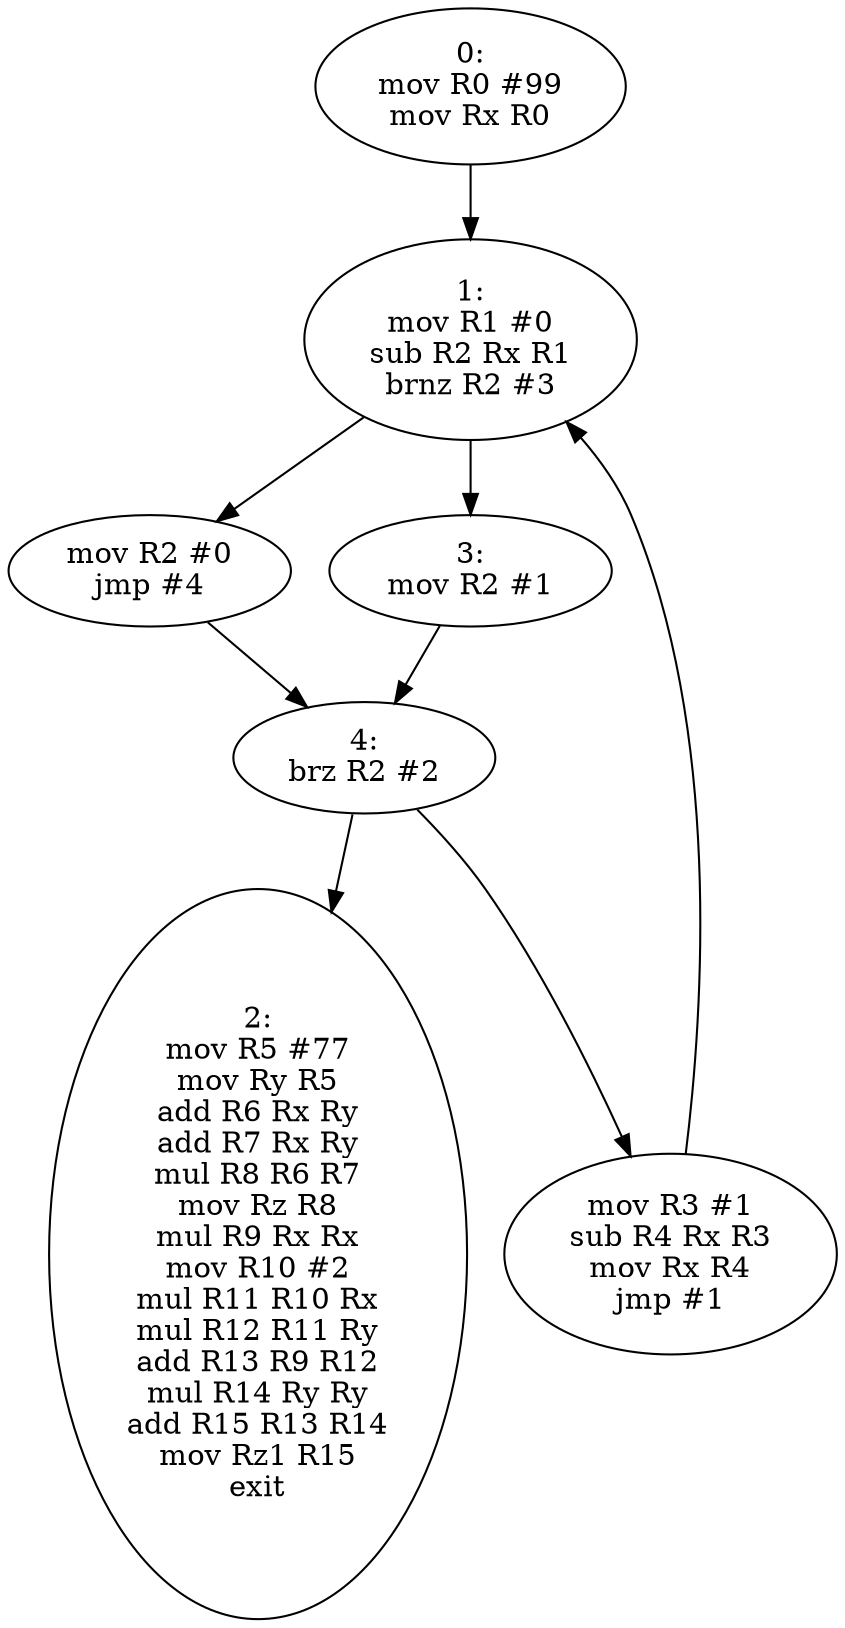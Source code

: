 digraph d {
0 [label="0:
mov R0 #99
mov Rx R0
"]
1 [label="1:
mov R1 #0
sub R2 Rx R1
brnz R2 #3
"]
5 [label="mov R2 #0
jmp #4
"]
3 [label="3:
mov R2 #1
"]
4 [label="4:
brz R2 #2
"]
6 [label="mov R3 #1
sub R4 Rx R3
mov Rx R4
jmp #1
"]
2 [label="2:
mov R5 #77
mov Ry R5
add R6 Rx Ry
add R7 Rx Ry
mul R8 R6 R7
mov Rz R8
mul R9 Rx Rx
mov R10 #2
mul R11 R10 Rx
mul R12 R11 Ry
add R13 R9 R12
mul R14 Ry Ry
add R15 R13 R14
mov Rz1 R15
exit
"]
0 -> { 1 }
1 -> { 3 5 }
5 -> { 4 }
3 -> { 4 }
4 -> { 2 6 }
6 -> { 1 }
2 -> { }
}